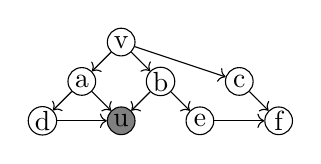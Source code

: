   \begin{tikzpicture}[baseline=0pt]
   \begin{scope}[every node/.style={circle,draw,inner sep=0.5pt,minimum size=10pt}, treenode/.style = {circle,draw,inner sep=0.5pt,minimum size=10pt,fill=gray}]
       \node (d) at (0,0) {d};
       \node [treenode] (u) at (1,0) {u};
       \node (e) at (2, 0) {e};
       \node (f) at (3,0) {f};
        \node (a) at (0.5, 0.5) {a};
       \node (b) at (1.5, 0.5) {b};
       \node (c) at (2.5, 0.5) {c};
       \node (v) at (1, 1) {v};
   \end{scope}
   \begin{scope}[
                every node/.style={fill=black,circle},
                 every edge/.style={draw=black}]
       \path [->] (v) edge  (a);
       \path [->] (v) edge  (b);
       \path [->] (v) edge  (c);
       \path [->] (a) edge  (d);
       \path [->] (a) edge  (u);
       \path [->] (b) edge  (e);
       \path [->] (b) edge  (u);
       \path [->] (c) edge  (f);
       \path [->] (d) edge  (u);
       \path [->] (e) edge  (f);
   \end{scope}
  \end{tikzpicture}
